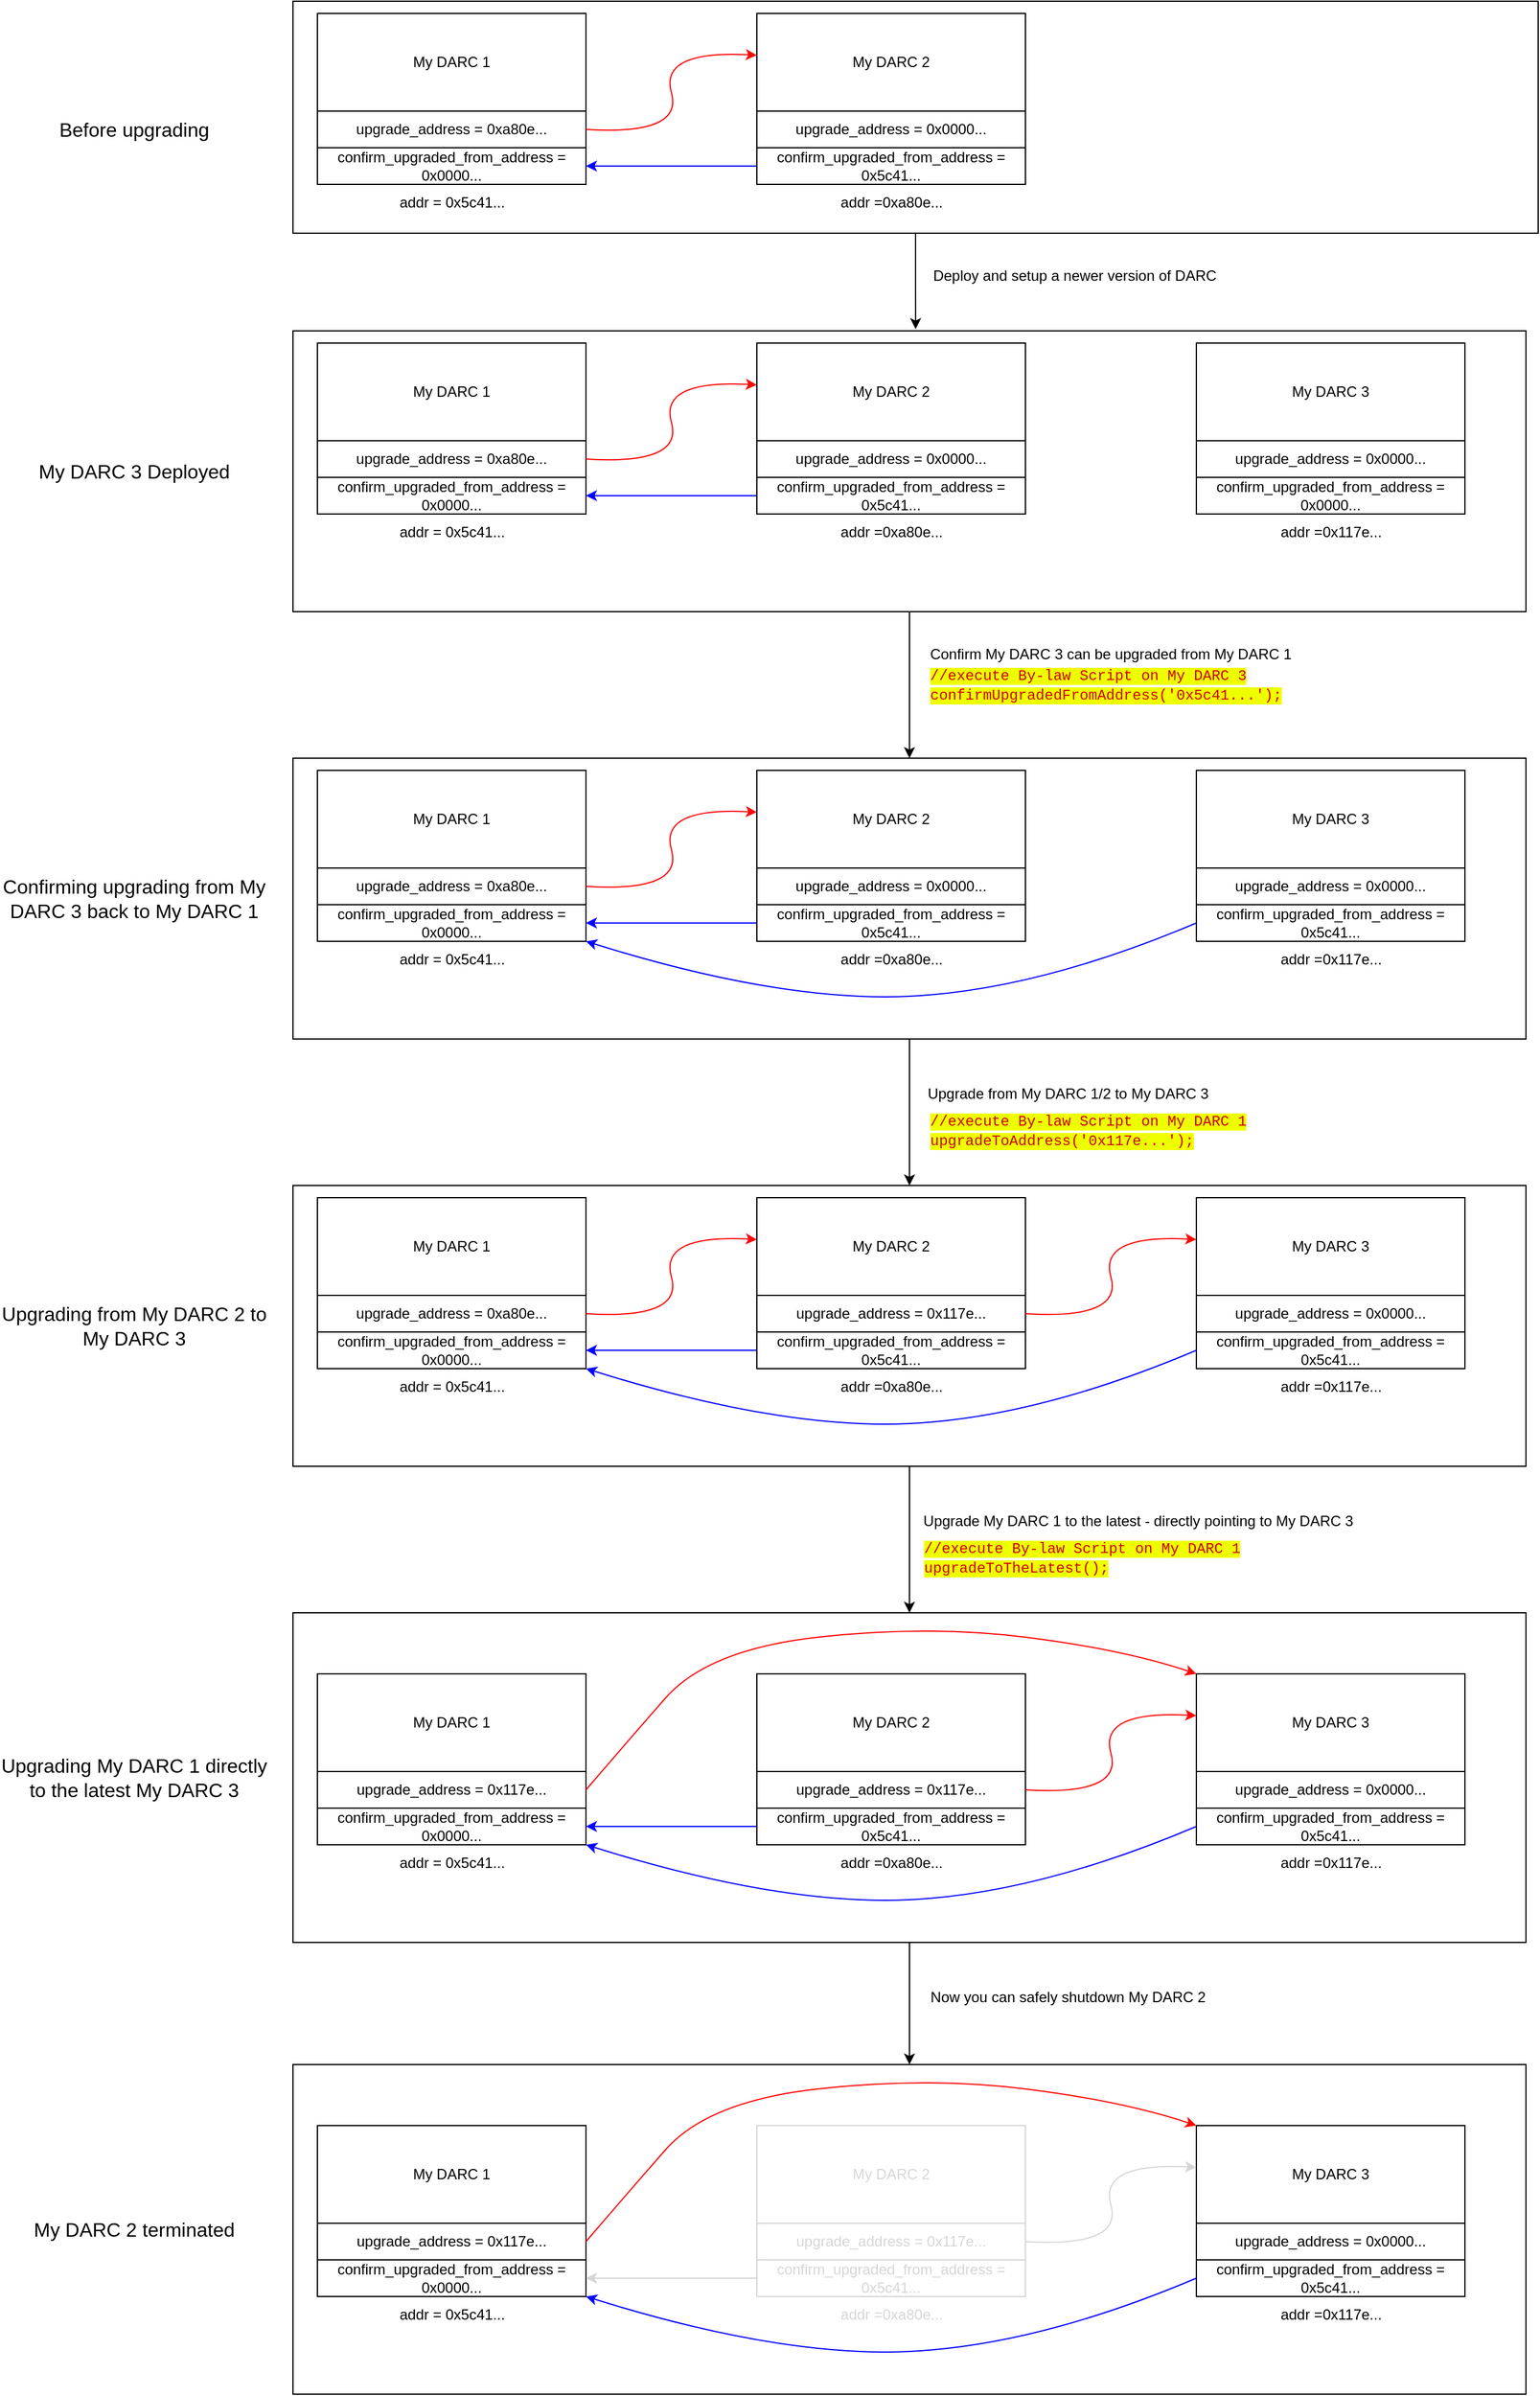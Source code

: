 <mxfile version="22.1.5" type="device">
  <diagram name="Page-1" id="kPE5WqbCnMiGt_7BcjwZ">
    <mxGraphModel dx="2618" dy="1515" grid="1" gridSize="10" guides="1" tooltips="1" connect="1" arrows="1" fold="1" page="1" pageScale="1" pageWidth="1200" pageHeight="1920" math="0" shadow="0">
      <root>
        <mxCell id="0" />
        <mxCell id="1" parent="0" />
        <mxCell id="YEwtfYFNs63e-LBjWldY-33" value="" style="rounded=0;whiteSpace=wrap;html=1;" parent="1" vertex="1">
          <mxGeometry x="370" y="50" width="1020" height="190" as="geometry" />
        </mxCell>
        <mxCell id="YEwtfYFNs63e-LBjWldY-34" value="addr =0xa80e..." style="text;html=1;align=center;verticalAlign=middle;resizable=0;points=[];autosize=1;strokeColor=none;fillColor=none;" parent="1" vertex="1">
          <mxGeometry x="805" y="200" width="110" height="30" as="geometry" />
        </mxCell>
        <mxCell id="YEwtfYFNs63e-LBjWldY-35" value="My DARC 1" style="rounded=0;whiteSpace=wrap;html=1;" parent="1" vertex="1">
          <mxGeometry x="390" y="60" width="220" height="80" as="geometry" />
        </mxCell>
        <mxCell id="YEwtfYFNs63e-LBjWldY-36" value="upgrade_address = 0xa80e..." style="rounded=0;whiteSpace=wrap;html=1;" parent="1" vertex="1">
          <mxGeometry x="390" y="140" width="220" height="30" as="geometry" />
        </mxCell>
        <mxCell id="YEwtfYFNs63e-LBjWldY-37" value="addr = 0x5c41..." style="text;html=1;align=center;verticalAlign=middle;resizable=0;points=[];autosize=1;strokeColor=none;fillColor=none;" parent="1" vertex="1">
          <mxGeometry x="445" y="200" width="110" height="30" as="geometry" />
        </mxCell>
        <mxCell id="YEwtfYFNs63e-LBjWldY-38" value="confirm_upgraded_from_address = 0x0000..." style="rounded=0;whiteSpace=wrap;html=1;" parent="1" vertex="1">
          <mxGeometry x="390" y="170" width="220" height="30" as="geometry" />
        </mxCell>
        <mxCell id="YEwtfYFNs63e-LBjWldY-39" value="My DARC 2" style="rounded=0;whiteSpace=wrap;html=1;" parent="1" vertex="1">
          <mxGeometry x="750" y="60" width="220" height="80" as="geometry" />
        </mxCell>
        <mxCell id="YEwtfYFNs63e-LBjWldY-40" value="upgrade_address = 0x0000..." style="rounded=0;whiteSpace=wrap;html=1;" parent="1" vertex="1">
          <mxGeometry x="750" y="140" width="220" height="30" as="geometry" />
        </mxCell>
        <mxCell id="YEwtfYFNs63e-LBjWldY-41" style="edgeStyle=orthogonalEdgeStyle;rounded=0;orthogonalLoop=1;jettySize=auto;html=1;entryX=1;entryY=0.5;entryDx=0;entryDy=0;strokeColor=#0000FF;" parent="1" source="YEwtfYFNs63e-LBjWldY-42" target="YEwtfYFNs63e-LBjWldY-38" edge="1">
          <mxGeometry relative="1" as="geometry" />
        </mxCell>
        <mxCell id="YEwtfYFNs63e-LBjWldY-42" value="confirm_upgraded_from_address = 0x5c41..." style="rounded=0;whiteSpace=wrap;html=1;" parent="1" vertex="1">
          <mxGeometry x="750" y="170" width="220" height="30" as="geometry" />
        </mxCell>
        <mxCell id="YEwtfYFNs63e-LBjWldY-43" value="" style="curved=1;endArrow=classic;html=1;rounded=0;exitX=1;exitY=0.5;exitDx=0;exitDy=0;strokeColor=#FF0303;" parent="1" source="YEwtfYFNs63e-LBjWldY-36" target="YEwtfYFNs63e-LBjWldY-39" edge="1">
          <mxGeometry width="50" height="50" relative="1" as="geometry">
            <mxPoint x="640" y="150" as="sourcePoint" />
            <mxPoint x="690" y="100" as="targetPoint" />
            <Array as="points">
              <mxPoint x="690" y="160" />
              <mxPoint x="670" y="90" />
            </Array>
          </mxGeometry>
        </mxCell>
        <mxCell id="YEwtfYFNs63e-LBjWldY-45" value="Before upgrading" style="text;html=1;strokeColor=none;fillColor=none;align=center;verticalAlign=middle;whiteSpace=wrap;rounded=0;fontSize=16;" parent="1" vertex="1">
          <mxGeometry x="140" y="140" width="200" height="30" as="geometry" />
        </mxCell>
        <mxCell id="ljLZyUGYOAJyfAmNqbAf-4" style="edgeStyle=orthogonalEdgeStyle;rounded=0;orthogonalLoop=1;jettySize=auto;html=1;" edge="1" parent="1" source="YEwtfYFNs63e-LBjWldY-48" target="YEwtfYFNs63e-LBjWldY-94">
          <mxGeometry relative="1" as="geometry" />
        </mxCell>
        <mxCell id="YEwtfYFNs63e-LBjWldY-48" value="" style="rounded=0;whiteSpace=wrap;html=1;" parent="1" vertex="1">
          <mxGeometry x="370" y="320" width="1010" height="230" as="geometry" />
        </mxCell>
        <mxCell id="YEwtfYFNs63e-LBjWldY-49" value="addr =0xa80e..." style="text;html=1;align=center;verticalAlign=middle;resizable=0;points=[];autosize=1;strokeColor=none;fillColor=none;" parent="1" vertex="1">
          <mxGeometry x="805" y="470" width="110" height="30" as="geometry" />
        </mxCell>
        <mxCell id="YEwtfYFNs63e-LBjWldY-50" value="My DARC 1" style="rounded=0;whiteSpace=wrap;html=1;" parent="1" vertex="1">
          <mxGeometry x="390" y="330" width="220" height="80" as="geometry" />
        </mxCell>
        <mxCell id="YEwtfYFNs63e-LBjWldY-51" value="upgrade_address = 0xa80e..." style="rounded=0;whiteSpace=wrap;html=1;" parent="1" vertex="1">
          <mxGeometry x="390" y="410" width="220" height="30" as="geometry" />
        </mxCell>
        <mxCell id="YEwtfYFNs63e-LBjWldY-52" value="addr = 0x5c41..." style="text;html=1;align=center;verticalAlign=middle;resizable=0;points=[];autosize=1;strokeColor=none;fillColor=none;" parent="1" vertex="1">
          <mxGeometry x="445" y="470" width="110" height="30" as="geometry" />
        </mxCell>
        <mxCell id="YEwtfYFNs63e-LBjWldY-53" value="confirm_upgraded_from_address = 0x0000..." style="rounded=0;whiteSpace=wrap;html=1;" parent="1" vertex="1">
          <mxGeometry x="390" y="440" width="220" height="30" as="geometry" />
        </mxCell>
        <mxCell id="YEwtfYFNs63e-LBjWldY-54" value="My DARC 2" style="rounded=0;whiteSpace=wrap;html=1;" parent="1" vertex="1">
          <mxGeometry x="750" y="330" width="220" height="80" as="geometry" />
        </mxCell>
        <mxCell id="YEwtfYFNs63e-LBjWldY-55" value="upgrade_address = 0x0000..." style="rounded=0;whiteSpace=wrap;html=1;" parent="1" vertex="1">
          <mxGeometry x="750" y="410" width="220" height="30" as="geometry" />
        </mxCell>
        <mxCell id="YEwtfYFNs63e-LBjWldY-56" style="edgeStyle=orthogonalEdgeStyle;rounded=0;orthogonalLoop=1;jettySize=auto;html=1;entryX=1;entryY=0.5;entryDx=0;entryDy=0;strokeColor=#0000FF;" parent="1" source="YEwtfYFNs63e-LBjWldY-57" target="YEwtfYFNs63e-LBjWldY-53" edge="1">
          <mxGeometry relative="1" as="geometry" />
        </mxCell>
        <mxCell id="YEwtfYFNs63e-LBjWldY-57" value="confirm_upgraded_from_address = 0x5c41..." style="rounded=0;whiteSpace=wrap;html=1;" parent="1" vertex="1">
          <mxGeometry x="750" y="440" width="220" height="30" as="geometry" />
        </mxCell>
        <mxCell id="YEwtfYFNs63e-LBjWldY-58" value="" style="curved=1;endArrow=classic;html=1;rounded=0;exitX=1;exitY=0.5;exitDx=0;exitDy=0;strokeColor=#FF0303;" parent="1" source="YEwtfYFNs63e-LBjWldY-51" target="YEwtfYFNs63e-LBjWldY-54" edge="1">
          <mxGeometry width="50" height="50" relative="1" as="geometry">
            <mxPoint x="640" y="420" as="sourcePoint" />
            <mxPoint x="690" y="370" as="targetPoint" />
            <Array as="points">
              <mxPoint x="690" y="430" />
              <mxPoint x="670" y="360" />
            </Array>
          </mxGeometry>
        </mxCell>
        <mxCell id="YEwtfYFNs63e-LBjWldY-63" value="addr =0x117e..." style="text;html=1;align=center;verticalAlign=middle;resizable=0;points=[];autosize=1;strokeColor=none;fillColor=none;" parent="1" vertex="1">
          <mxGeometry x="1165" y="470" width="110" height="30" as="geometry" />
        </mxCell>
        <mxCell id="YEwtfYFNs63e-LBjWldY-64" value="My DARC 2" style="rounded=0;whiteSpace=wrap;html=1;" parent="1" vertex="1">
          <mxGeometry x="750" y="330" width="220" height="80" as="geometry" />
        </mxCell>
        <mxCell id="YEwtfYFNs63e-LBjWldY-65" value="upgrade_address = 0x0000..." style="rounded=0;whiteSpace=wrap;html=1;" parent="1" vertex="1">
          <mxGeometry x="750" y="410" width="220" height="30" as="geometry" />
        </mxCell>
        <mxCell id="YEwtfYFNs63e-LBjWldY-67" value="confirm_upgraded_from_address = 0x5c41..." style="rounded=0;whiteSpace=wrap;html=1;" parent="1" vertex="1">
          <mxGeometry x="750" y="440" width="220" height="30" as="geometry" />
        </mxCell>
        <mxCell id="YEwtfYFNs63e-LBjWldY-68" value="My DARC 3" style="rounded=0;whiteSpace=wrap;html=1;" parent="1" vertex="1">
          <mxGeometry x="1110" y="330" width="220" height="80" as="geometry" />
        </mxCell>
        <mxCell id="YEwtfYFNs63e-LBjWldY-69" value="upgrade_address = 0x0000..." style="rounded=0;whiteSpace=wrap;html=1;" parent="1" vertex="1">
          <mxGeometry x="1110" y="410" width="220" height="30" as="geometry" />
        </mxCell>
        <mxCell id="YEwtfYFNs63e-LBjWldY-71" value="confirm_upgraded_from_address = 0x0000..." style="rounded=0;whiteSpace=wrap;html=1;" parent="1" vertex="1">
          <mxGeometry x="1110" y="440" width="220" height="30" as="geometry" />
        </mxCell>
        <mxCell id="YEwtfYFNs63e-LBjWldY-94" value="" style="rounded=0;whiteSpace=wrap;html=1;" parent="1" vertex="1">
          <mxGeometry x="370" y="670" width="1010" height="230" as="geometry" />
        </mxCell>
        <mxCell id="YEwtfYFNs63e-LBjWldY-95" value="addr =0xa80e..." style="text;html=1;align=center;verticalAlign=middle;resizable=0;points=[];autosize=1;strokeColor=none;fillColor=none;" parent="1" vertex="1">
          <mxGeometry x="805" y="820" width="110" height="30" as="geometry" />
        </mxCell>
        <mxCell id="YEwtfYFNs63e-LBjWldY-96" value="My DARC 1" style="rounded=0;whiteSpace=wrap;html=1;" parent="1" vertex="1">
          <mxGeometry x="390" y="680" width="220" height="80" as="geometry" />
        </mxCell>
        <mxCell id="YEwtfYFNs63e-LBjWldY-97" value="upgrade_address = 0xa80e..." style="rounded=0;whiteSpace=wrap;html=1;" parent="1" vertex="1">
          <mxGeometry x="390" y="760" width="220" height="30" as="geometry" />
        </mxCell>
        <mxCell id="YEwtfYFNs63e-LBjWldY-98" value="addr = 0x5c41..." style="text;html=1;align=center;verticalAlign=middle;resizable=0;points=[];autosize=1;strokeColor=none;fillColor=none;" parent="1" vertex="1">
          <mxGeometry x="445" y="820" width="110" height="30" as="geometry" />
        </mxCell>
        <mxCell id="YEwtfYFNs63e-LBjWldY-99" value="confirm_upgraded_from_address = 0x0000..." style="rounded=0;whiteSpace=wrap;html=1;" parent="1" vertex="1">
          <mxGeometry x="390" y="790" width="220" height="30" as="geometry" />
        </mxCell>
        <mxCell id="YEwtfYFNs63e-LBjWldY-100" value="My DARC 2" style="rounded=0;whiteSpace=wrap;html=1;" parent="1" vertex="1">
          <mxGeometry x="750" y="680" width="220" height="80" as="geometry" />
        </mxCell>
        <mxCell id="YEwtfYFNs63e-LBjWldY-101" value="upgrade_address = 0x0000..." style="rounded=0;whiteSpace=wrap;html=1;" parent="1" vertex="1">
          <mxGeometry x="750" y="760" width="220" height="30" as="geometry" />
        </mxCell>
        <mxCell id="YEwtfYFNs63e-LBjWldY-102" style="edgeStyle=orthogonalEdgeStyle;rounded=0;orthogonalLoop=1;jettySize=auto;html=1;entryX=1;entryY=0.5;entryDx=0;entryDy=0;strokeColor=#0000FF;" parent="1" source="YEwtfYFNs63e-LBjWldY-103" target="YEwtfYFNs63e-LBjWldY-99" edge="1">
          <mxGeometry relative="1" as="geometry" />
        </mxCell>
        <mxCell id="YEwtfYFNs63e-LBjWldY-103" value="confirm_upgraded_from_address = 0x5c41..." style="rounded=0;whiteSpace=wrap;html=1;" parent="1" vertex="1">
          <mxGeometry x="750" y="790" width="220" height="30" as="geometry" />
        </mxCell>
        <mxCell id="YEwtfYFNs63e-LBjWldY-104" value="" style="curved=1;endArrow=classic;html=1;rounded=0;exitX=1;exitY=0.5;exitDx=0;exitDy=0;strokeColor=#FF0303;" parent="1" source="YEwtfYFNs63e-LBjWldY-97" target="YEwtfYFNs63e-LBjWldY-100" edge="1">
          <mxGeometry width="50" height="50" relative="1" as="geometry">
            <mxPoint x="640" y="770" as="sourcePoint" />
            <mxPoint x="690" y="720" as="targetPoint" />
            <Array as="points">
              <mxPoint x="690" y="780" />
              <mxPoint x="670" y="710" />
            </Array>
          </mxGeometry>
        </mxCell>
        <mxCell id="YEwtfYFNs63e-LBjWldY-105" value="addr =0x117e..." style="text;html=1;align=center;verticalAlign=middle;resizable=0;points=[];autosize=1;strokeColor=none;fillColor=none;" parent="1" vertex="1">
          <mxGeometry x="1165" y="820" width="110" height="30" as="geometry" />
        </mxCell>
        <mxCell id="YEwtfYFNs63e-LBjWldY-106" value="My DARC 2" style="rounded=0;whiteSpace=wrap;html=1;" parent="1" vertex="1">
          <mxGeometry x="750" y="680" width="220" height="80" as="geometry" />
        </mxCell>
        <mxCell id="YEwtfYFNs63e-LBjWldY-107" value="upgrade_address = 0x0000..." style="rounded=0;whiteSpace=wrap;html=1;" parent="1" vertex="1">
          <mxGeometry x="750" y="760" width="220" height="30" as="geometry" />
        </mxCell>
        <mxCell id="YEwtfYFNs63e-LBjWldY-108" value="confirm_upgraded_from_address = 0x5c41..." style="rounded=0;whiteSpace=wrap;html=1;" parent="1" vertex="1">
          <mxGeometry x="750" y="790" width="220" height="30" as="geometry" />
        </mxCell>
        <mxCell id="YEwtfYFNs63e-LBjWldY-109" value="My DARC 3" style="rounded=0;whiteSpace=wrap;html=1;" parent="1" vertex="1">
          <mxGeometry x="1110" y="680" width="220" height="80" as="geometry" />
        </mxCell>
        <mxCell id="YEwtfYFNs63e-LBjWldY-110" value="upgrade_address = 0x0000..." style="rounded=0;whiteSpace=wrap;html=1;" parent="1" vertex="1">
          <mxGeometry x="1110" y="760" width="220" height="30" as="geometry" />
        </mxCell>
        <mxCell id="YEwtfYFNs63e-LBjWldY-111" value="confirm_upgraded_from_address = 0x5c41..." style="rounded=0;whiteSpace=wrap;html=1;" parent="1" vertex="1">
          <mxGeometry x="1110" y="790" width="220" height="30" as="geometry" />
        </mxCell>
        <mxCell id="YEwtfYFNs63e-LBjWldY-113" value="" style="endArrow=classic;html=1;exitX=0;exitY=0.5;exitDx=0;exitDy=0;entryX=1;entryY=1;entryDx=0;entryDy=0;curved=1;strokeColor=#0000FF;" parent="1" source="YEwtfYFNs63e-LBjWldY-111" target="YEwtfYFNs63e-LBjWldY-99" edge="1">
          <mxGeometry width="50" height="50" relative="1" as="geometry">
            <mxPoint x="850" y="880" as="sourcePoint" />
            <mxPoint x="900" y="830" as="targetPoint" />
            <Array as="points">
              <mxPoint x="980" y="860" />
              <mxPoint x="770" y="870" />
            </Array>
          </mxGeometry>
        </mxCell>
        <mxCell id="ljLZyUGYOAJyfAmNqbAf-10" style="edgeStyle=orthogonalEdgeStyle;rounded=0;orthogonalLoop=1;jettySize=auto;html=1;entryX=0.5;entryY=0;entryDx=0;entryDy=0;" edge="1" parent="1" source="YEwtfYFNs63e-LBjWldY-114" target="YEwtfYFNs63e-LBjWldY-134">
          <mxGeometry relative="1" as="geometry" />
        </mxCell>
        <mxCell id="YEwtfYFNs63e-LBjWldY-114" value="" style="rounded=0;whiteSpace=wrap;html=1;" parent="1" vertex="1">
          <mxGeometry x="370" y="1020" width="1010" height="230" as="geometry" />
        </mxCell>
        <mxCell id="YEwtfYFNs63e-LBjWldY-115" value="addr =0xa80e..." style="text;html=1;align=center;verticalAlign=middle;resizable=0;points=[];autosize=1;strokeColor=none;fillColor=none;" parent="1" vertex="1">
          <mxGeometry x="805" y="1170" width="110" height="30" as="geometry" />
        </mxCell>
        <mxCell id="YEwtfYFNs63e-LBjWldY-116" value="My DARC 1" style="rounded=0;whiteSpace=wrap;html=1;" parent="1" vertex="1">
          <mxGeometry x="390" y="1030" width="220" height="80" as="geometry" />
        </mxCell>
        <mxCell id="YEwtfYFNs63e-LBjWldY-117" value="upgrade_address = 0xa80e..." style="rounded=0;whiteSpace=wrap;html=1;" parent="1" vertex="1">
          <mxGeometry x="390" y="1110" width="220" height="30" as="geometry" />
        </mxCell>
        <mxCell id="YEwtfYFNs63e-LBjWldY-118" value="addr = 0x5c41..." style="text;html=1;align=center;verticalAlign=middle;resizable=0;points=[];autosize=1;strokeColor=none;fillColor=none;" parent="1" vertex="1">
          <mxGeometry x="445" y="1170" width="110" height="30" as="geometry" />
        </mxCell>
        <mxCell id="YEwtfYFNs63e-LBjWldY-119" value="confirm_upgraded_from_address = 0x0000..." style="rounded=0;whiteSpace=wrap;html=1;" parent="1" vertex="1">
          <mxGeometry x="390" y="1140" width="220" height="30" as="geometry" />
        </mxCell>
        <mxCell id="YEwtfYFNs63e-LBjWldY-120" value="My DARC 2" style="rounded=0;whiteSpace=wrap;html=1;" parent="1" vertex="1">
          <mxGeometry x="750" y="1030" width="220" height="80" as="geometry" />
        </mxCell>
        <mxCell id="YEwtfYFNs63e-LBjWldY-121" value="upgrade_address = 0x0000..." style="rounded=0;whiteSpace=wrap;html=1;" parent="1" vertex="1">
          <mxGeometry x="750" y="1110" width="220" height="30" as="geometry" />
        </mxCell>
        <mxCell id="YEwtfYFNs63e-LBjWldY-122" style="edgeStyle=orthogonalEdgeStyle;rounded=0;orthogonalLoop=1;jettySize=auto;html=1;entryX=1;entryY=0.5;entryDx=0;entryDy=0;strokeColor=#0000FF;" parent="1" source="YEwtfYFNs63e-LBjWldY-123" target="YEwtfYFNs63e-LBjWldY-119" edge="1">
          <mxGeometry relative="1" as="geometry" />
        </mxCell>
        <mxCell id="YEwtfYFNs63e-LBjWldY-123" value="confirm_upgraded_from_address = 0x5c41..." style="rounded=0;whiteSpace=wrap;html=1;" parent="1" vertex="1">
          <mxGeometry x="750" y="1140" width="220" height="30" as="geometry" />
        </mxCell>
        <mxCell id="YEwtfYFNs63e-LBjWldY-124" value="" style="curved=1;endArrow=classic;html=1;rounded=0;exitX=1;exitY=0.5;exitDx=0;exitDy=0;strokeColor=#FF0303;" parent="1" source="YEwtfYFNs63e-LBjWldY-117" target="YEwtfYFNs63e-LBjWldY-120" edge="1">
          <mxGeometry width="50" height="50" relative="1" as="geometry">
            <mxPoint x="640" y="1120" as="sourcePoint" />
            <mxPoint x="690" y="1070" as="targetPoint" />
            <Array as="points">
              <mxPoint x="690" y="1130" />
              <mxPoint x="670" y="1060" />
            </Array>
          </mxGeometry>
        </mxCell>
        <mxCell id="YEwtfYFNs63e-LBjWldY-125" value="addr =0x117e..." style="text;html=1;align=center;verticalAlign=middle;resizable=0;points=[];autosize=1;strokeColor=none;fillColor=none;" parent="1" vertex="1">
          <mxGeometry x="1165" y="1170" width="110" height="30" as="geometry" />
        </mxCell>
        <mxCell id="YEwtfYFNs63e-LBjWldY-126" value="My DARC 2" style="rounded=0;whiteSpace=wrap;html=1;" parent="1" vertex="1">
          <mxGeometry x="750" y="1030" width="220" height="80" as="geometry" />
        </mxCell>
        <mxCell id="YEwtfYFNs63e-LBjWldY-127" value="upgrade_address = 0x117e..." style="rounded=0;whiteSpace=wrap;html=1;" parent="1" vertex="1">
          <mxGeometry x="750" y="1110" width="220" height="30" as="geometry" />
        </mxCell>
        <mxCell id="YEwtfYFNs63e-LBjWldY-128" value="confirm_upgraded_from_address = 0x5c41..." style="rounded=0;whiteSpace=wrap;html=1;" parent="1" vertex="1">
          <mxGeometry x="750" y="1140" width="220" height="30" as="geometry" />
        </mxCell>
        <mxCell id="YEwtfYFNs63e-LBjWldY-129" value="My DARC 3" style="rounded=0;whiteSpace=wrap;html=1;" parent="1" vertex="1">
          <mxGeometry x="1110" y="1030" width="220" height="80" as="geometry" />
        </mxCell>
        <mxCell id="YEwtfYFNs63e-LBjWldY-130" value="upgrade_address = 0x0000..." style="rounded=0;whiteSpace=wrap;html=1;" parent="1" vertex="1">
          <mxGeometry x="1110" y="1110" width="220" height="30" as="geometry" />
        </mxCell>
        <mxCell id="YEwtfYFNs63e-LBjWldY-131" value="confirm_upgraded_from_address = 0x5c41..." style="rounded=0;whiteSpace=wrap;html=1;" parent="1" vertex="1">
          <mxGeometry x="1110" y="1140" width="220" height="30" as="geometry" />
        </mxCell>
        <mxCell id="YEwtfYFNs63e-LBjWldY-132" value="" style="curved=1;endArrow=classic;html=1;rounded=0;exitX=1;exitY=0.5;exitDx=0;exitDy=0;strokeColor=#FF0303;" parent="1" source="YEwtfYFNs63e-LBjWldY-127" target="YEwtfYFNs63e-LBjWldY-129" edge="1">
          <mxGeometry width="50" height="50" relative="1" as="geometry">
            <mxPoint x="1000" y="1120" as="sourcePoint" />
            <mxPoint x="1050" y="1070" as="targetPoint" />
            <Array as="points">
              <mxPoint x="1050" y="1130" />
              <mxPoint x="1030" y="1060" />
            </Array>
          </mxGeometry>
        </mxCell>
        <mxCell id="YEwtfYFNs63e-LBjWldY-133" value="" style="endArrow=classic;html=1;exitX=0;exitY=0.5;exitDx=0;exitDy=0;entryX=1;entryY=1;entryDx=0;entryDy=0;curved=1;strokeColor=#0000FF;" parent="1" source="YEwtfYFNs63e-LBjWldY-131" target="YEwtfYFNs63e-LBjWldY-119" edge="1">
          <mxGeometry width="50" height="50" relative="1" as="geometry">
            <mxPoint x="850" y="1230" as="sourcePoint" />
            <mxPoint x="900" y="1180" as="targetPoint" />
            <Array as="points">
              <mxPoint x="980" y="1210" />
              <mxPoint x="770" y="1220" />
            </Array>
          </mxGeometry>
        </mxCell>
        <mxCell id="ljLZyUGYOAJyfAmNqbAf-13" style="edgeStyle=orthogonalEdgeStyle;rounded=0;orthogonalLoop=1;jettySize=auto;html=1;entryX=0.5;entryY=0;entryDx=0;entryDy=0;" edge="1" parent="1" source="YEwtfYFNs63e-LBjWldY-134" target="YEwtfYFNs63e-LBjWldY-154">
          <mxGeometry relative="1" as="geometry" />
        </mxCell>
        <mxCell id="YEwtfYFNs63e-LBjWldY-134" value="" style="rounded=0;whiteSpace=wrap;html=1;" parent="1" vertex="1">
          <mxGeometry x="370" y="1370" width="1010" height="270" as="geometry" />
        </mxCell>
        <mxCell id="YEwtfYFNs63e-LBjWldY-135" value="addr =0xa80e..." style="text;html=1;align=center;verticalAlign=middle;resizable=0;points=[];autosize=1;strokeColor=none;fillColor=none;" parent="1" vertex="1">
          <mxGeometry x="805" y="1560" width="110" height="30" as="geometry" />
        </mxCell>
        <mxCell id="YEwtfYFNs63e-LBjWldY-136" value="My DARC 1" style="rounded=0;whiteSpace=wrap;html=1;" parent="1" vertex="1">
          <mxGeometry x="390" y="1420" width="220" height="80" as="geometry" />
        </mxCell>
        <mxCell id="YEwtfYFNs63e-LBjWldY-137" value="upgrade_address = 0x117e..." style="rounded=0;whiteSpace=wrap;html=1;" parent="1" vertex="1">
          <mxGeometry x="390" y="1500" width="220" height="30" as="geometry" />
        </mxCell>
        <mxCell id="YEwtfYFNs63e-LBjWldY-138" value="addr = 0x5c41..." style="text;html=1;align=center;verticalAlign=middle;resizable=0;points=[];autosize=1;strokeColor=none;fillColor=none;" parent="1" vertex="1">
          <mxGeometry x="445" y="1560" width="110" height="30" as="geometry" />
        </mxCell>
        <mxCell id="YEwtfYFNs63e-LBjWldY-139" value="confirm_upgraded_from_address = 0x0000..." style="rounded=0;whiteSpace=wrap;html=1;" parent="1" vertex="1">
          <mxGeometry x="390" y="1530" width="220" height="30" as="geometry" />
        </mxCell>
        <mxCell id="YEwtfYFNs63e-LBjWldY-140" value="My DARC 2" style="rounded=0;whiteSpace=wrap;html=1;" parent="1" vertex="1">
          <mxGeometry x="750" y="1420" width="220" height="80" as="geometry" />
        </mxCell>
        <mxCell id="YEwtfYFNs63e-LBjWldY-141" value="upgrade_address = 0x0000..." style="rounded=0;whiteSpace=wrap;html=1;" parent="1" vertex="1">
          <mxGeometry x="750" y="1500" width="220" height="30" as="geometry" />
        </mxCell>
        <mxCell id="YEwtfYFNs63e-LBjWldY-142" style="edgeStyle=orthogonalEdgeStyle;rounded=0;orthogonalLoop=1;jettySize=auto;html=1;entryX=1;entryY=0.5;entryDx=0;entryDy=0;strokeColor=#0000FF;" parent="1" source="YEwtfYFNs63e-LBjWldY-143" target="YEwtfYFNs63e-LBjWldY-139" edge="1">
          <mxGeometry relative="1" as="geometry" />
        </mxCell>
        <mxCell id="YEwtfYFNs63e-LBjWldY-143" value="confirm_upgraded_from_address = 0x5c41..." style="rounded=0;whiteSpace=wrap;html=1;" parent="1" vertex="1">
          <mxGeometry x="750" y="1530" width="220" height="30" as="geometry" />
        </mxCell>
        <mxCell id="YEwtfYFNs63e-LBjWldY-144" value="" style="curved=1;endArrow=classic;html=1;rounded=0;exitX=1;exitY=0.5;exitDx=0;exitDy=0;strokeColor=#FF0303;entryX=0;entryY=0;entryDx=0;entryDy=0;" parent="1" source="YEwtfYFNs63e-LBjWldY-137" target="YEwtfYFNs63e-LBjWldY-149" edge="1">
          <mxGeometry width="50" height="50" relative="1" as="geometry">
            <mxPoint x="640" y="1510" as="sourcePoint" />
            <mxPoint x="690" y="1460" as="targetPoint" />
            <Array as="points">
              <mxPoint x="640" y="1480" />
              <mxPoint x="710" y="1400" />
              <mxPoint x="890" y="1380" />
              <mxPoint x="1050" y="1400" />
            </Array>
          </mxGeometry>
        </mxCell>
        <mxCell id="YEwtfYFNs63e-LBjWldY-145" value="addr =0x117e..." style="text;html=1;align=center;verticalAlign=middle;resizable=0;points=[];autosize=1;strokeColor=none;fillColor=none;" parent="1" vertex="1">
          <mxGeometry x="1165" y="1560" width="110" height="30" as="geometry" />
        </mxCell>
        <mxCell id="YEwtfYFNs63e-LBjWldY-146" value="My DARC 2" style="rounded=0;whiteSpace=wrap;html=1;" parent="1" vertex="1">
          <mxGeometry x="750" y="1420" width="220" height="80" as="geometry" />
        </mxCell>
        <mxCell id="YEwtfYFNs63e-LBjWldY-147" value="upgrade_address = 0x117e..." style="rounded=0;whiteSpace=wrap;html=1;" parent="1" vertex="1">
          <mxGeometry x="750" y="1500" width="220" height="30" as="geometry" />
        </mxCell>
        <mxCell id="YEwtfYFNs63e-LBjWldY-148" value="confirm_upgraded_from_address = 0x5c41..." style="rounded=0;whiteSpace=wrap;html=1;" parent="1" vertex="1">
          <mxGeometry x="750" y="1530" width="220" height="30" as="geometry" />
        </mxCell>
        <mxCell id="YEwtfYFNs63e-LBjWldY-149" value="My DARC 3" style="rounded=0;whiteSpace=wrap;html=1;" parent="1" vertex="1">
          <mxGeometry x="1110" y="1420" width="220" height="80" as="geometry" />
        </mxCell>
        <mxCell id="YEwtfYFNs63e-LBjWldY-150" value="upgrade_address = 0x0000..." style="rounded=0;whiteSpace=wrap;html=1;" parent="1" vertex="1">
          <mxGeometry x="1110" y="1500" width="220" height="30" as="geometry" />
        </mxCell>
        <mxCell id="YEwtfYFNs63e-LBjWldY-151" value="confirm_upgraded_from_address = 0x5c41..." style="rounded=0;whiteSpace=wrap;html=1;" parent="1" vertex="1">
          <mxGeometry x="1110" y="1530" width="220" height="30" as="geometry" />
        </mxCell>
        <mxCell id="YEwtfYFNs63e-LBjWldY-152" value="" style="curved=1;endArrow=classic;html=1;rounded=0;exitX=1;exitY=0.5;exitDx=0;exitDy=0;strokeColor=#FF0303;" parent="1" source="YEwtfYFNs63e-LBjWldY-147" target="YEwtfYFNs63e-LBjWldY-149" edge="1">
          <mxGeometry width="50" height="50" relative="1" as="geometry">
            <mxPoint x="1000" y="1510" as="sourcePoint" />
            <mxPoint x="1050" y="1460" as="targetPoint" />
            <Array as="points">
              <mxPoint x="1050" y="1520" />
              <mxPoint x="1030" y="1450" />
            </Array>
          </mxGeometry>
        </mxCell>
        <mxCell id="YEwtfYFNs63e-LBjWldY-153" value="" style="endArrow=classic;html=1;exitX=0;exitY=0.5;exitDx=0;exitDy=0;entryX=1;entryY=1;entryDx=0;entryDy=0;curved=1;strokeColor=#0000FF;" parent="1" source="YEwtfYFNs63e-LBjWldY-151" target="YEwtfYFNs63e-LBjWldY-139" edge="1">
          <mxGeometry width="50" height="50" relative="1" as="geometry">
            <mxPoint x="850" y="1620" as="sourcePoint" />
            <mxPoint x="900" y="1570" as="targetPoint" />
            <Array as="points">
              <mxPoint x="980" y="1600" />
              <mxPoint x="770" y="1610" />
            </Array>
          </mxGeometry>
        </mxCell>
        <mxCell id="YEwtfYFNs63e-LBjWldY-154" value="" style="rounded=0;whiteSpace=wrap;html=1;" parent="1" vertex="1">
          <mxGeometry x="370" y="1740" width="1010" height="270" as="geometry" />
        </mxCell>
        <mxCell id="YEwtfYFNs63e-LBjWldY-155" value="addr =0xa80e..." style="text;html=1;align=center;verticalAlign=middle;resizable=0;points=[];autosize=1;strokeColor=none;fillColor=none;fontColor=#D6D6D6;" parent="1" vertex="1">
          <mxGeometry x="805" y="1930" width="110" height="30" as="geometry" />
        </mxCell>
        <mxCell id="YEwtfYFNs63e-LBjWldY-156" value="My DARC 1" style="rounded=0;whiteSpace=wrap;html=1;" parent="1" vertex="1">
          <mxGeometry x="390" y="1790" width="220" height="80" as="geometry" />
        </mxCell>
        <mxCell id="YEwtfYFNs63e-LBjWldY-157" value="upgrade_address = 0x117e..." style="rounded=0;whiteSpace=wrap;html=1;" parent="1" vertex="1">
          <mxGeometry x="390" y="1870" width="220" height="30" as="geometry" />
        </mxCell>
        <mxCell id="YEwtfYFNs63e-LBjWldY-158" value="addr = 0x5c41..." style="text;html=1;align=center;verticalAlign=middle;resizable=0;points=[];autosize=1;strokeColor=none;fillColor=none;" parent="1" vertex="1">
          <mxGeometry x="445" y="1930" width="110" height="30" as="geometry" />
        </mxCell>
        <mxCell id="YEwtfYFNs63e-LBjWldY-159" value="confirm_upgraded_from_address = 0x0000..." style="rounded=0;whiteSpace=wrap;html=1;" parent="1" vertex="1">
          <mxGeometry x="390" y="1900" width="220" height="30" as="geometry" />
        </mxCell>
        <mxCell id="YEwtfYFNs63e-LBjWldY-160" value="My DARC 2" style="rounded=0;whiteSpace=wrap;html=1;" parent="1" vertex="1">
          <mxGeometry x="750" y="1790" width="220" height="80" as="geometry" />
        </mxCell>
        <mxCell id="YEwtfYFNs63e-LBjWldY-161" value="upgrade_address = 0x0000..." style="rounded=0;whiteSpace=wrap;html=1;" parent="1" vertex="1">
          <mxGeometry x="750" y="1870" width="220" height="30" as="geometry" />
        </mxCell>
        <mxCell id="YEwtfYFNs63e-LBjWldY-162" style="edgeStyle=orthogonalEdgeStyle;rounded=0;orthogonalLoop=1;jettySize=auto;html=1;entryX=1;entryY=0.5;entryDx=0;entryDy=0;strokeColor=#D6D6D6;shadow=0;" parent="1" source="YEwtfYFNs63e-LBjWldY-163" target="YEwtfYFNs63e-LBjWldY-159" edge="1">
          <mxGeometry relative="1" as="geometry" />
        </mxCell>
        <mxCell id="YEwtfYFNs63e-LBjWldY-163" value="confirm_upgraded_from_address = 0x5c41..." style="rounded=0;whiteSpace=wrap;html=1;" parent="1" vertex="1">
          <mxGeometry x="750" y="1900" width="220" height="30" as="geometry" />
        </mxCell>
        <mxCell id="YEwtfYFNs63e-LBjWldY-164" value="" style="curved=1;endArrow=classic;html=1;rounded=0;exitX=1;exitY=0.5;exitDx=0;exitDy=0;strokeColor=#FF0303;entryX=0;entryY=0;entryDx=0;entryDy=0;" parent="1" source="YEwtfYFNs63e-LBjWldY-157" target="YEwtfYFNs63e-LBjWldY-169" edge="1">
          <mxGeometry width="50" height="50" relative="1" as="geometry">
            <mxPoint x="640" y="1880" as="sourcePoint" />
            <mxPoint x="690" y="1830" as="targetPoint" />
            <Array as="points">
              <mxPoint x="640" y="1850" />
              <mxPoint x="710" y="1770" />
              <mxPoint x="890" y="1750" />
              <mxPoint x="1050" y="1770" />
            </Array>
          </mxGeometry>
        </mxCell>
        <mxCell id="YEwtfYFNs63e-LBjWldY-165" value="addr =0x117e..." style="text;html=1;align=center;verticalAlign=middle;resizable=0;points=[];autosize=1;strokeColor=none;fillColor=none;" parent="1" vertex="1">
          <mxGeometry x="1165" y="1930" width="110" height="30" as="geometry" />
        </mxCell>
        <mxCell id="YEwtfYFNs63e-LBjWldY-166" value="My DARC 2" style="rounded=0;whiteSpace=wrap;html=1;shadow=0;strokeColor=#D6D6D6;fontColor=#D6D6D6;" parent="1" vertex="1">
          <mxGeometry x="750" y="1790" width="220" height="80" as="geometry" />
        </mxCell>
        <mxCell id="YEwtfYFNs63e-LBjWldY-167" value="upgrade_address = 0x117e..." style="rounded=0;whiteSpace=wrap;html=1;shadow=0;strokeColor=#D6D6D6;fontColor=#D6D6D6;" parent="1" vertex="1">
          <mxGeometry x="750" y="1870" width="220" height="30" as="geometry" />
        </mxCell>
        <mxCell id="YEwtfYFNs63e-LBjWldY-168" value="confirm_upgraded_from_address = 0x5c41..." style="rounded=0;whiteSpace=wrap;html=1;shadow=0;strokeColor=#D6D6D6;fontColor=#D6D6D6;" parent="1" vertex="1">
          <mxGeometry x="750" y="1900" width="220" height="30" as="geometry" />
        </mxCell>
        <mxCell id="YEwtfYFNs63e-LBjWldY-169" value="My DARC 3" style="rounded=0;whiteSpace=wrap;html=1;" parent="1" vertex="1">
          <mxGeometry x="1110" y="1790" width="220" height="80" as="geometry" />
        </mxCell>
        <mxCell id="YEwtfYFNs63e-LBjWldY-170" value="upgrade_address = 0x0000..." style="rounded=0;whiteSpace=wrap;html=1;" parent="1" vertex="1">
          <mxGeometry x="1110" y="1870" width="220" height="30" as="geometry" />
        </mxCell>
        <mxCell id="YEwtfYFNs63e-LBjWldY-171" value="confirm_upgraded_from_address = 0x5c41..." style="rounded=0;whiteSpace=wrap;html=1;" parent="1" vertex="1">
          <mxGeometry x="1110" y="1900" width="220" height="30" as="geometry" />
        </mxCell>
        <mxCell id="YEwtfYFNs63e-LBjWldY-172" value="" style="curved=1;endArrow=classic;html=1;rounded=0;exitX=1;exitY=0.5;exitDx=0;exitDy=0;strokeColor=#D6D6D6;shadow=0;" parent="1" source="YEwtfYFNs63e-LBjWldY-167" target="YEwtfYFNs63e-LBjWldY-169" edge="1">
          <mxGeometry width="50" height="50" relative="1" as="geometry">
            <mxPoint x="1000" y="1880" as="sourcePoint" />
            <mxPoint x="1050" y="1830" as="targetPoint" />
            <Array as="points">
              <mxPoint x="1050" y="1890" />
              <mxPoint x="1030" y="1820" />
            </Array>
          </mxGeometry>
        </mxCell>
        <mxCell id="YEwtfYFNs63e-LBjWldY-173" value="" style="endArrow=classic;html=1;exitX=0;exitY=0.5;exitDx=0;exitDy=0;entryX=1;entryY=1;entryDx=0;entryDy=0;curved=1;strokeColor=#0000FF;" parent="1" source="YEwtfYFNs63e-LBjWldY-171" target="YEwtfYFNs63e-LBjWldY-159" edge="1">
          <mxGeometry width="50" height="50" relative="1" as="geometry">
            <mxPoint x="850" y="1990" as="sourcePoint" />
            <mxPoint x="900" y="1940" as="targetPoint" />
            <Array as="points">
              <mxPoint x="980" y="1970" />
              <mxPoint x="770" y="1980" />
            </Array>
          </mxGeometry>
        </mxCell>
        <mxCell id="ljLZyUGYOAJyfAmNqbAf-1" value="My DARC 3 Deployed" style="text;html=1;strokeColor=none;fillColor=none;align=center;verticalAlign=middle;whiteSpace=wrap;rounded=0;fontSize=16;" vertex="1" parent="1">
          <mxGeometry x="160" y="420" width="160" height="30" as="geometry" />
        </mxCell>
        <mxCell id="ljLZyUGYOAJyfAmNqbAf-2" style="edgeStyle=orthogonalEdgeStyle;rounded=0;orthogonalLoop=1;jettySize=auto;html=1;entryX=0.505;entryY=-0.006;entryDx=0;entryDy=0;entryPerimeter=0;" edge="1" parent="1" source="YEwtfYFNs63e-LBjWldY-33" target="YEwtfYFNs63e-LBjWldY-48">
          <mxGeometry relative="1" as="geometry" />
        </mxCell>
        <mxCell id="ljLZyUGYOAJyfAmNqbAf-3" value="Deploy and setup a newer version of DARC" style="text;html=1;align=center;verticalAlign=middle;resizable=0;points=[];autosize=1;strokeColor=none;fillColor=none;" vertex="1" parent="1">
          <mxGeometry x="880" y="260" width="260" height="30" as="geometry" />
        </mxCell>
        <mxCell id="ljLZyUGYOAJyfAmNqbAf-5" value="&lt;font color=&quot;#cc0000&quot; style=&quot;background-color: rgb(238, 255, 0);&quot; face=&quot;Courier New&quot;&gt;//execute By-law Script on My DARC 3&lt;br&gt;confirmUpgradedFromAddress(&#39;0x5c41...&#39;);&lt;/font&gt;" style="text;html=1;strokeColor=none;fillColor=none;align=left;verticalAlign=middle;whiteSpace=wrap;rounded=0;" vertex="1" parent="1">
          <mxGeometry x="890" y="590" width="300" height="40" as="geometry" />
        </mxCell>
        <mxCell id="ljLZyUGYOAJyfAmNqbAf-6" value="Confirm My DARC 3 can be upgraded from My DARC 1" style="text;html=1;strokeColor=none;fillColor=none;align=center;verticalAlign=middle;whiteSpace=wrap;rounded=0;" vertex="1" parent="1">
          <mxGeometry x="880" y="570" width="320" height="30" as="geometry" />
        </mxCell>
        <mxCell id="ljLZyUGYOAJyfAmNqbAf-7" style="edgeStyle=orthogonalEdgeStyle;rounded=0;orthogonalLoop=1;jettySize=auto;html=1;entryX=0.5;entryY=0;entryDx=0;entryDy=0;" edge="1" parent="1" source="YEwtfYFNs63e-LBjWldY-94" target="YEwtfYFNs63e-LBjWldY-114">
          <mxGeometry relative="1" as="geometry" />
        </mxCell>
        <mxCell id="ljLZyUGYOAJyfAmNqbAf-8" value="&lt;font color=&quot;#cc0000&quot; style=&quot;background-color: rgb(238, 255, 0);&quot; face=&quot;Courier New&quot;&gt;//execute By-law Script on My DARC 1&lt;br&gt;upgradeToAddress(&#39;0x117e...&#39;);&lt;br&gt;&lt;/font&gt;" style="text;html=1;strokeColor=none;fillColor=none;align=left;verticalAlign=middle;whiteSpace=wrap;rounded=0;" vertex="1" parent="1">
          <mxGeometry x="890" y="950" width="300" height="50" as="geometry" />
        </mxCell>
        <mxCell id="ljLZyUGYOAJyfAmNqbAf-9" value="Upgrade from My DARC 1/2 to My DARC 3" style="text;html=1;strokeColor=none;fillColor=none;align=center;verticalAlign=middle;whiteSpace=wrap;rounded=0;" vertex="1" parent="1">
          <mxGeometry x="830" y="930" width="350" height="30" as="geometry" />
        </mxCell>
        <mxCell id="ljLZyUGYOAJyfAmNqbAf-11" value="&lt;font color=&quot;#cc0000&quot; style=&quot;background-color: rgb(238, 255, 0);&quot; face=&quot;Courier New&quot;&gt;//execute By-law Script on My DARC 1&lt;br&gt;upgradeToTheLatest();&lt;br&gt;&lt;/font&gt;" style="text;html=1;strokeColor=none;fillColor=none;align=left;verticalAlign=middle;whiteSpace=wrap;rounded=0;" vertex="1" parent="1">
          <mxGeometry x="885" y="1300" width="300" height="50" as="geometry" />
        </mxCell>
        <mxCell id="ljLZyUGYOAJyfAmNqbAf-12" value="Upgrade My DARC 1 to the latest - directly pointing to My DARC 3" style="text;html=1;strokeColor=none;fillColor=none;align=center;verticalAlign=middle;whiteSpace=wrap;rounded=0;" vertex="1" parent="1">
          <mxGeometry x="865" y="1280" width="395" height="30" as="geometry" />
        </mxCell>
        <mxCell id="ljLZyUGYOAJyfAmNqbAf-14" value="Now you can safely shutdown My DARC 2" style="text;html=1;strokeColor=none;fillColor=none;align=center;verticalAlign=middle;whiteSpace=wrap;rounded=0;" vertex="1" parent="1">
          <mxGeometry x="830" y="1670" width="350" height="30" as="geometry" />
        </mxCell>
        <mxCell id="ljLZyUGYOAJyfAmNqbAf-15" value="Confirming upgrading from My DARC 3 back to My DARC 1" style="text;html=1;strokeColor=none;fillColor=none;align=center;verticalAlign=middle;whiteSpace=wrap;rounded=0;fontSize=16;" vertex="1" parent="1">
          <mxGeometry x="130" y="770" width="220" height="30" as="geometry" />
        </mxCell>
        <mxCell id="ljLZyUGYOAJyfAmNqbAf-16" value="Upgrading from My DARC 2 to My DARC 3" style="text;html=1;strokeColor=none;fillColor=none;align=center;verticalAlign=middle;whiteSpace=wrap;rounded=0;fontSize=16;" vertex="1" parent="1">
          <mxGeometry x="130" y="1120" width="220" height="30" as="geometry" />
        </mxCell>
        <mxCell id="ljLZyUGYOAJyfAmNqbAf-17" value="Upgrading My DARC 1 directly to the latest My DARC 3" style="text;html=1;strokeColor=none;fillColor=none;align=center;verticalAlign=middle;whiteSpace=wrap;rounded=0;fontSize=16;" vertex="1" parent="1">
          <mxGeometry x="130" y="1490" width="220" height="30" as="geometry" />
        </mxCell>
        <mxCell id="ljLZyUGYOAJyfAmNqbAf-18" value="My DARC 2 terminated" style="text;html=1;strokeColor=none;fillColor=none;align=center;verticalAlign=middle;whiteSpace=wrap;rounded=0;fontSize=16;" vertex="1" parent="1">
          <mxGeometry x="130" y="1860" width="220" height="30" as="geometry" />
        </mxCell>
      </root>
    </mxGraphModel>
  </diagram>
</mxfile>
